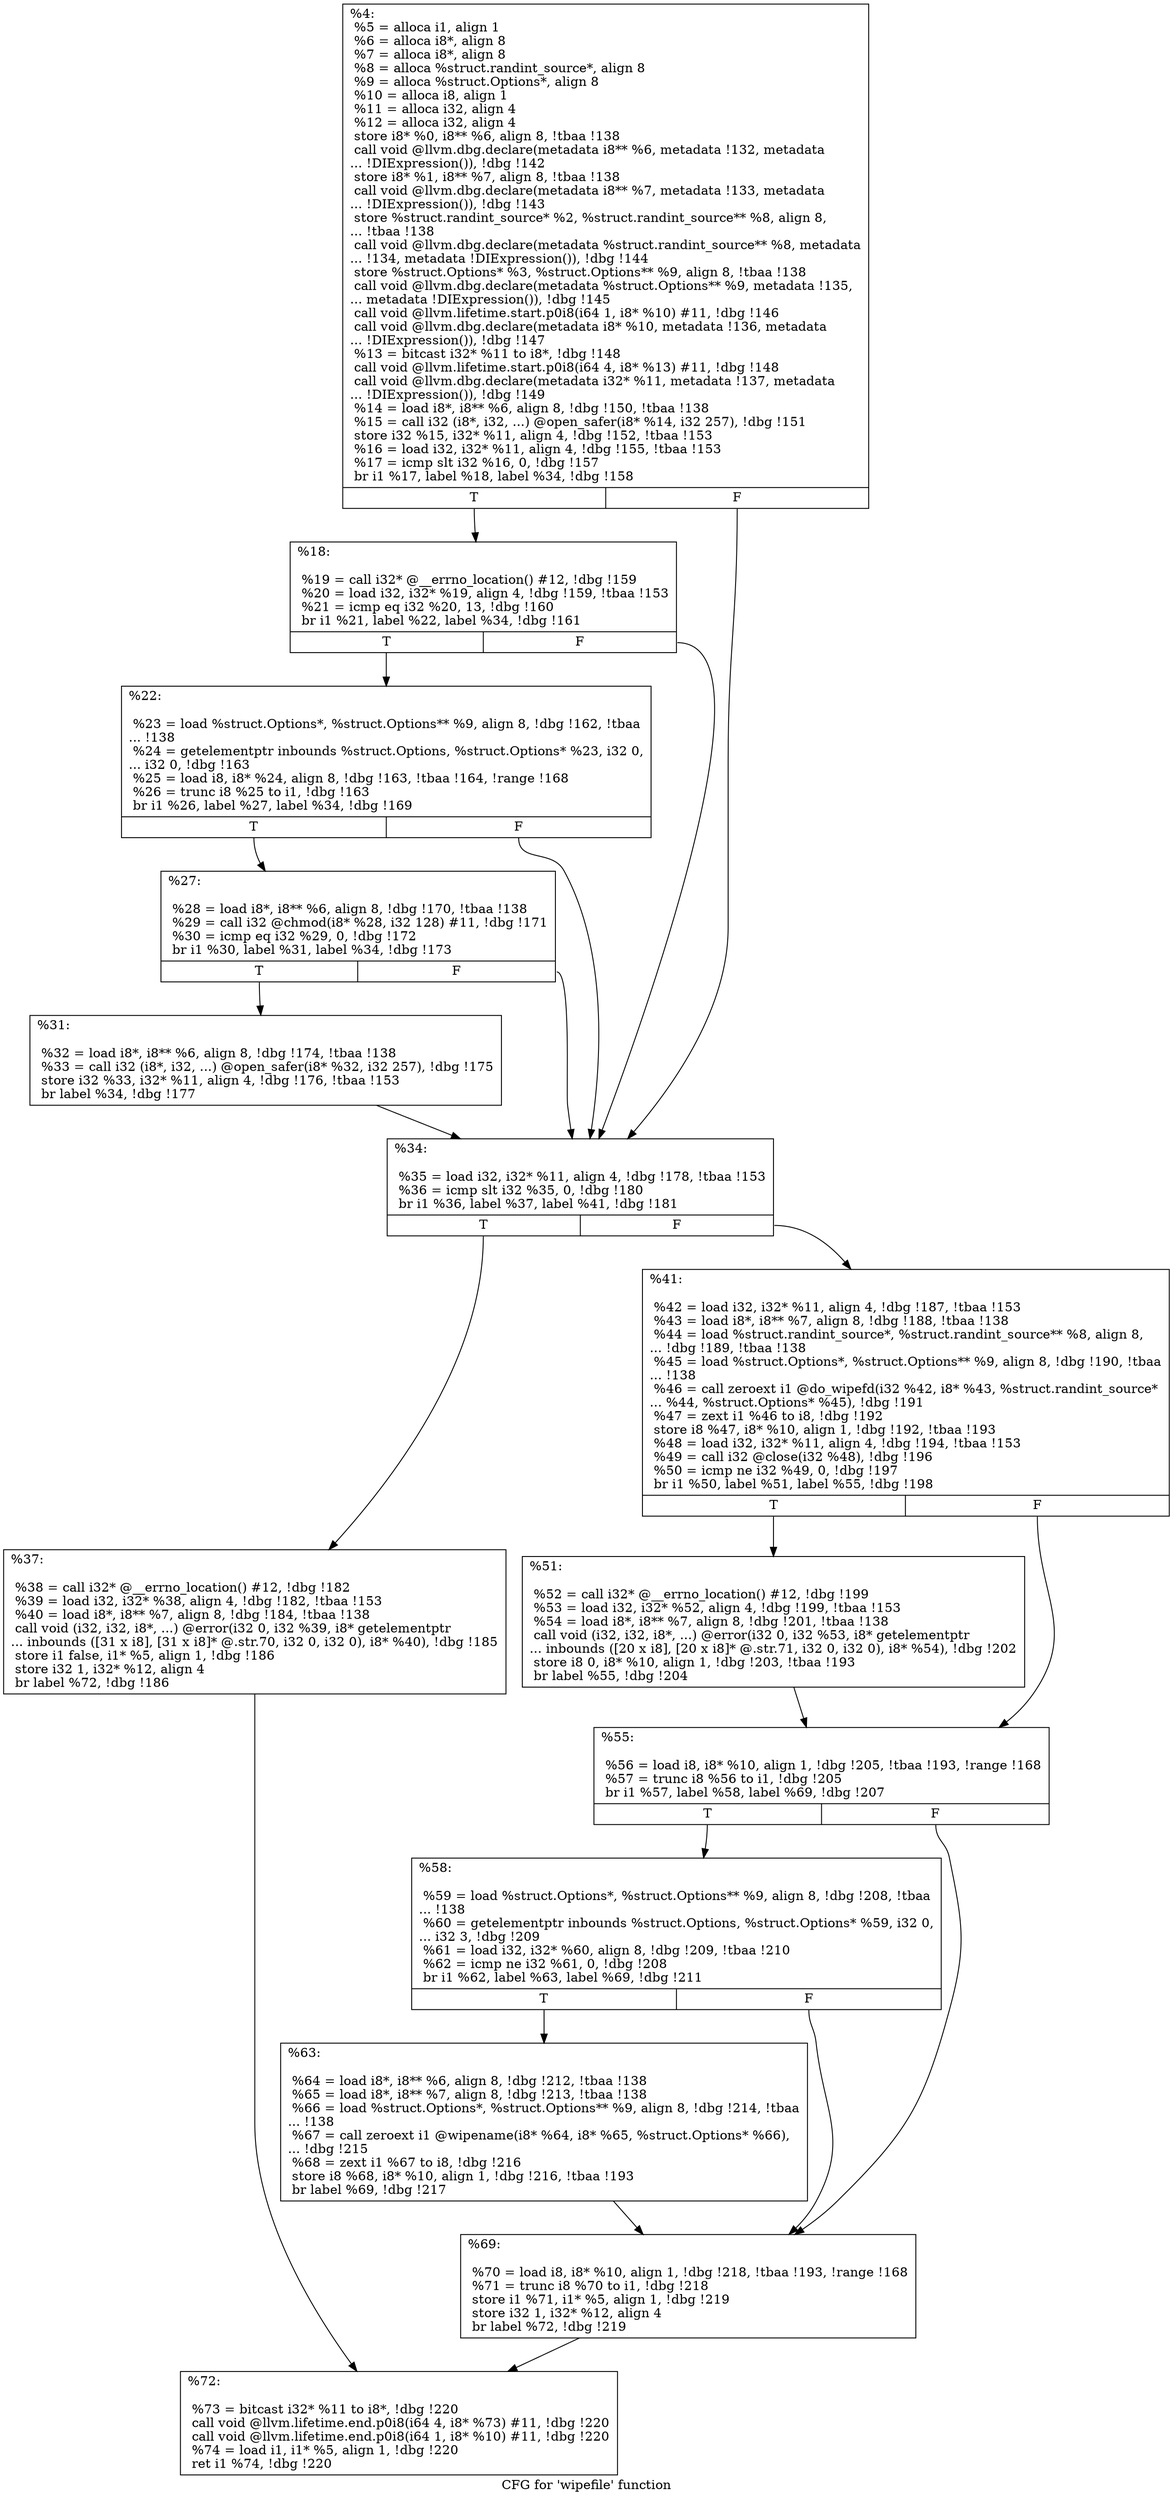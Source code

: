digraph "CFG for 'wipefile' function" {
	label="CFG for 'wipefile' function";

	Node0x1c4fe80 [shape=record,label="{%4:\l  %5 = alloca i1, align 1\l  %6 = alloca i8*, align 8\l  %7 = alloca i8*, align 8\l  %8 = alloca %struct.randint_source*, align 8\l  %9 = alloca %struct.Options*, align 8\l  %10 = alloca i8, align 1\l  %11 = alloca i32, align 4\l  %12 = alloca i32, align 4\l  store i8* %0, i8** %6, align 8, !tbaa !138\l  call void @llvm.dbg.declare(metadata i8** %6, metadata !132, metadata\l... !DIExpression()), !dbg !142\l  store i8* %1, i8** %7, align 8, !tbaa !138\l  call void @llvm.dbg.declare(metadata i8** %7, metadata !133, metadata\l... !DIExpression()), !dbg !143\l  store %struct.randint_source* %2, %struct.randint_source** %8, align 8,\l... !tbaa !138\l  call void @llvm.dbg.declare(metadata %struct.randint_source** %8, metadata\l... !134, metadata !DIExpression()), !dbg !144\l  store %struct.Options* %3, %struct.Options** %9, align 8, !tbaa !138\l  call void @llvm.dbg.declare(metadata %struct.Options** %9, metadata !135,\l... metadata !DIExpression()), !dbg !145\l  call void @llvm.lifetime.start.p0i8(i64 1, i8* %10) #11, !dbg !146\l  call void @llvm.dbg.declare(metadata i8* %10, metadata !136, metadata\l... !DIExpression()), !dbg !147\l  %13 = bitcast i32* %11 to i8*, !dbg !148\l  call void @llvm.lifetime.start.p0i8(i64 4, i8* %13) #11, !dbg !148\l  call void @llvm.dbg.declare(metadata i32* %11, metadata !137, metadata\l... !DIExpression()), !dbg !149\l  %14 = load i8*, i8** %6, align 8, !dbg !150, !tbaa !138\l  %15 = call i32 (i8*, i32, ...) @open_safer(i8* %14, i32 257), !dbg !151\l  store i32 %15, i32* %11, align 4, !dbg !152, !tbaa !153\l  %16 = load i32, i32* %11, align 4, !dbg !155, !tbaa !153\l  %17 = icmp slt i32 %16, 0, !dbg !157\l  br i1 %17, label %18, label %34, !dbg !158\l|{<s0>T|<s1>F}}"];
	Node0x1c4fe80:s0 -> Node0x1c6ad40;
	Node0x1c4fe80:s1 -> Node0x1c6ae80;
	Node0x1c6ad40 [shape=record,label="{%18:\l\l  %19 = call i32* @__errno_location() #12, !dbg !159\l  %20 = load i32, i32* %19, align 4, !dbg !159, !tbaa !153\l  %21 = icmp eq i32 %20, 13, !dbg !160\l  br i1 %21, label %22, label %34, !dbg !161\l|{<s0>T|<s1>F}}"];
	Node0x1c6ad40:s0 -> Node0x1c6ad90;
	Node0x1c6ad40:s1 -> Node0x1c6ae80;
	Node0x1c6ad90 [shape=record,label="{%22:\l\l  %23 = load %struct.Options*, %struct.Options** %9, align 8, !dbg !162, !tbaa\l... !138\l  %24 = getelementptr inbounds %struct.Options, %struct.Options* %23, i32 0,\l... i32 0, !dbg !163\l  %25 = load i8, i8* %24, align 8, !dbg !163, !tbaa !164, !range !168\l  %26 = trunc i8 %25 to i1, !dbg !163\l  br i1 %26, label %27, label %34, !dbg !169\l|{<s0>T|<s1>F}}"];
	Node0x1c6ad90:s0 -> Node0x1c6ade0;
	Node0x1c6ad90:s1 -> Node0x1c6ae80;
	Node0x1c6ade0 [shape=record,label="{%27:\l\l  %28 = load i8*, i8** %6, align 8, !dbg !170, !tbaa !138\l  %29 = call i32 @chmod(i8* %28, i32 128) #11, !dbg !171\l  %30 = icmp eq i32 %29, 0, !dbg !172\l  br i1 %30, label %31, label %34, !dbg !173\l|{<s0>T|<s1>F}}"];
	Node0x1c6ade0:s0 -> Node0x1c6ae30;
	Node0x1c6ade0:s1 -> Node0x1c6ae80;
	Node0x1c6ae30 [shape=record,label="{%31:\l\l  %32 = load i8*, i8** %6, align 8, !dbg !174, !tbaa !138\l  %33 = call i32 (i8*, i32, ...) @open_safer(i8* %32, i32 257), !dbg !175\l  store i32 %33, i32* %11, align 4, !dbg !176, !tbaa !153\l  br label %34, !dbg !177\l}"];
	Node0x1c6ae30 -> Node0x1c6ae80;
	Node0x1c6ae80 [shape=record,label="{%34:\l\l  %35 = load i32, i32* %11, align 4, !dbg !178, !tbaa !153\l  %36 = icmp slt i32 %35, 0, !dbg !180\l  br i1 %36, label %37, label %41, !dbg !181\l|{<s0>T|<s1>F}}"];
	Node0x1c6ae80:s0 -> Node0x1c6aed0;
	Node0x1c6ae80:s1 -> Node0x1c6af20;
	Node0x1c6aed0 [shape=record,label="{%37:\l\l  %38 = call i32* @__errno_location() #12, !dbg !182\l  %39 = load i32, i32* %38, align 4, !dbg !182, !tbaa !153\l  %40 = load i8*, i8** %7, align 8, !dbg !184, !tbaa !138\l  call void (i32, i32, i8*, ...) @error(i32 0, i32 %39, i8* getelementptr\l... inbounds ([31 x i8], [31 x i8]* @.str.70, i32 0, i32 0), i8* %40), !dbg !185\l  store i1 false, i1* %5, align 1, !dbg !186\l  store i32 1, i32* %12, align 4\l  br label %72, !dbg !186\l}"];
	Node0x1c6aed0 -> Node0x1c6b100;
	Node0x1c6af20 [shape=record,label="{%41:\l\l  %42 = load i32, i32* %11, align 4, !dbg !187, !tbaa !153\l  %43 = load i8*, i8** %7, align 8, !dbg !188, !tbaa !138\l  %44 = load %struct.randint_source*, %struct.randint_source** %8, align 8,\l... !dbg !189, !tbaa !138\l  %45 = load %struct.Options*, %struct.Options** %9, align 8, !dbg !190, !tbaa\l... !138\l  %46 = call zeroext i1 @do_wipefd(i32 %42, i8* %43, %struct.randint_source*\l... %44, %struct.Options* %45), !dbg !191\l  %47 = zext i1 %46 to i8, !dbg !192\l  store i8 %47, i8* %10, align 1, !dbg !192, !tbaa !193\l  %48 = load i32, i32* %11, align 4, !dbg !194, !tbaa !153\l  %49 = call i32 @close(i32 %48), !dbg !196\l  %50 = icmp ne i32 %49, 0, !dbg !197\l  br i1 %50, label %51, label %55, !dbg !198\l|{<s0>T|<s1>F}}"];
	Node0x1c6af20:s0 -> Node0x1c6af70;
	Node0x1c6af20:s1 -> Node0x1c6afc0;
	Node0x1c6af70 [shape=record,label="{%51:\l\l  %52 = call i32* @__errno_location() #12, !dbg !199\l  %53 = load i32, i32* %52, align 4, !dbg !199, !tbaa !153\l  %54 = load i8*, i8** %7, align 8, !dbg !201, !tbaa !138\l  call void (i32, i32, i8*, ...) @error(i32 0, i32 %53, i8* getelementptr\l... inbounds ([20 x i8], [20 x i8]* @.str.71, i32 0, i32 0), i8* %54), !dbg !202\l  store i8 0, i8* %10, align 1, !dbg !203, !tbaa !193\l  br label %55, !dbg !204\l}"];
	Node0x1c6af70 -> Node0x1c6afc0;
	Node0x1c6afc0 [shape=record,label="{%55:\l\l  %56 = load i8, i8* %10, align 1, !dbg !205, !tbaa !193, !range !168\l  %57 = trunc i8 %56 to i1, !dbg !205\l  br i1 %57, label %58, label %69, !dbg !207\l|{<s0>T|<s1>F}}"];
	Node0x1c6afc0:s0 -> Node0x1c6b010;
	Node0x1c6afc0:s1 -> Node0x1c6b0b0;
	Node0x1c6b010 [shape=record,label="{%58:\l\l  %59 = load %struct.Options*, %struct.Options** %9, align 8, !dbg !208, !tbaa\l... !138\l  %60 = getelementptr inbounds %struct.Options, %struct.Options* %59, i32 0,\l... i32 3, !dbg !209\l  %61 = load i32, i32* %60, align 8, !dbg !209, !tbaa !210\l  %62 = icmp ne i32 %61, 0, !dbg !208\l  br i1 %62, label %63, label %69, !dbg !211\l|{<s0>T|<s1>F}}"];
	Node0x1c6b010:s0 -> Node0x1c6b060;
	Node0x1c6b010:s1 -> Node0x1c6b0b0;
	Node0x1c6b060 [shape=record,label="{%63:\l\l  %64 = load i8*, i8** %6, align 8, !dbg !212, !tbaa !138\l  %65 = load i8*, i8** %7, align 8, !dbg !213, !tbaa !138\l  %66 = load %struct.Options*, %struct.Options** %9, align 8, !dbg !214, !tbaa\l... !138\l  %67 = call zeroext i1 @wipename(i8* %64, i8* %65, %struct.Options* %66),\l... !dbg !215\l  %68 = zext i1 %67 to i8, !dbg !216\l  store i8 %68, i8* %10, align 1, !dbg !216, !tbaa !193\l  br label %69, !dbg !217\l}"];
	Node0x1c6b060 -> Node0x1c6b0b0;
	Node0x1c6b0b0 [shape=record,label="{%69:\l\l  %70 = load i8, i8* %10, align 1, !dbg !218, !tbaa !193, !range !168\l  %71 = trunc i8 %70 to i1, !dbg !218\l  store i1 %71, i1* %5, align 1, !dbg !219\l  store i32 1, i32* %12, align 4\l  br label %72, !dbg !219\l}"];
	Node0x1c6b0b0 -> Node0x1c6b100;
	Node0x1c6b100 [shape=record,label="{%72:\l\l  %73 = bitcast i32* %11 to i8*, !dbg !220\l  call void @llvm.lifetime.end.p0i8(i64 4, i8* %73) #11, !dbg !220\l  call void @llvm.lifetime.end.p0i8(i64 1, i8* %10) #11, !dbg !220\l  %74 = load i1, i1* %5, align 1, !dbg !220\l  ret i1 %74, !dbg !220\l}"];
}
